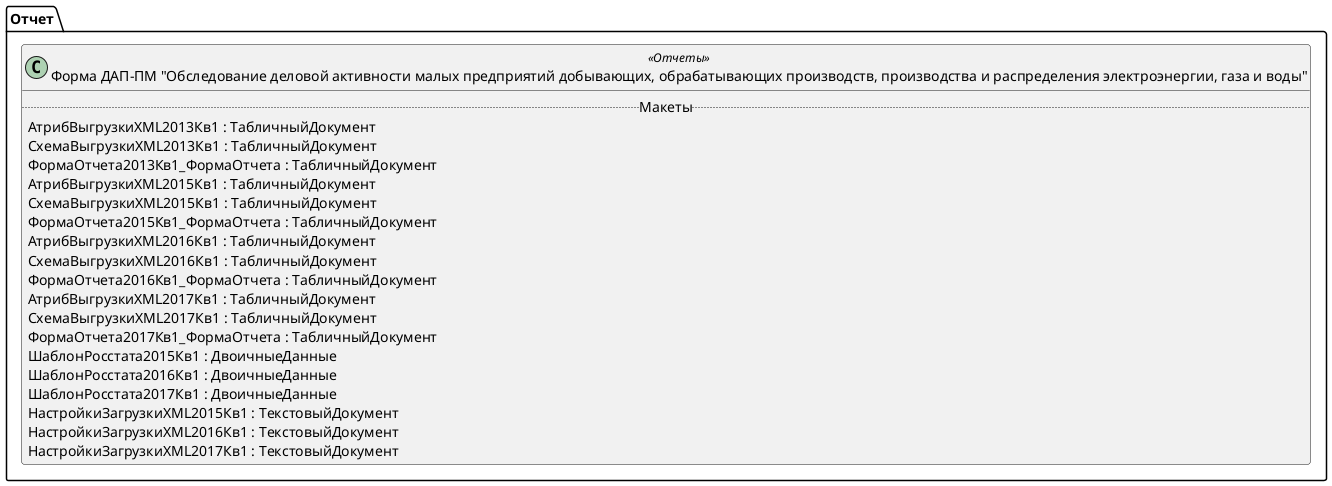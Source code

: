 ﻿@startuml РегламентированныйОтчетСтатистикаФормаДАППМ
'!include templates.wsd
'..\include templates.wsd
class Отчет.РегламентированныйОтчетСтатистикаФормаДАППМ as "Форма ДАП-ПМ "Обследование деловой активности малых предприятий добывающих, обрабатывающих производств, производства и распределения электроэнергии, газа и воды"" <<Отчеты>>
{
..Макеты..
АтрибВыгрузкиXML2013Кв1 : ТабличныйДокумент
СхемаВыгрузкиXML2013Кв1 : ТабличныйДокумент
ФормаОтчета2013Кв1_ФормаОтчета : ТабличныйДокумент
АтрибВыгрузкиXML2015Кв1 : ТабличныйДокумент
СхемаВыгрузкиXML2015Кв1 : ТабличныйДокумент
ФормаОтчета2015Кв1_ФормаОтчета : ТабличныйДокумент
АтрибВыгрузкиXML2016Кв1 : ТабличныйДокумент
СхемаВыгрузкиXML2016Кв1 : ТабличныйДокумент
ФормаОтчета2016Кв1_ФормаОтчета : ТабличныйДокумент
АтрибВыгрузкиXML2017Кв1 : ТабличныйДокумент
СхемаВыгрузкиXML2017Кв1 : ТабличныйДокумент
ФормаОтчета2017Кв1_ФормаОтчета : ТабличныйДокумент
ШаблонРосстата2015Кв1 : ДвоичныеДанные
ШаблонРосстата2016Кв1 : ДвоичныеДанные
ШаблонРосстата2017Кв1 : ДвоичныеДанные
НастройкиЗагрузкиXML2015Кв1 : ТекстовыйДокумент
НастройкиЗагрузкиXML2016Кв1 : ТекстовыйДокумент
НастройкиЗагрузкиXML2017Кв1 : ТекстовыйДокумент
}
@enduml
